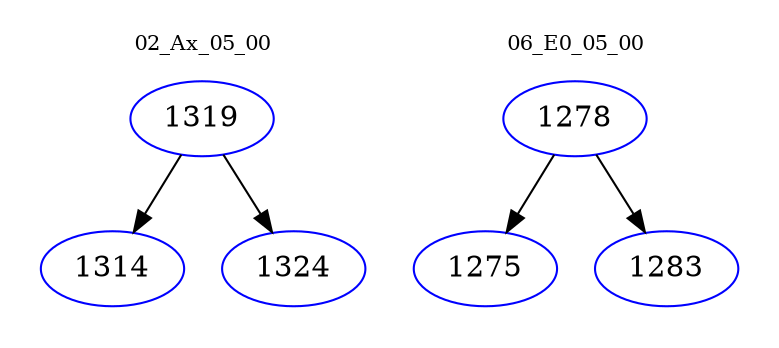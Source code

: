digraph{
subgraph cluster_0 {
color = white
label = "02_Ax_05_00";
fontsize=10;
T0_1319 [label="1319", color="blue"]
T0_1319 -> T0_1314 [color="black"]
T0_1314 [label="1314", color="blue"]
T0_1319 -> T0_1324 [color="black"]
T0_1324 [label="1324", color="blue"]
}
subgraph cluster_1 {
color = white
label = "06_E0_05_00";
fontsize=10;
T1_1278 [label="1278", color="blue"]
T1_1278 -> T1_1275 [color="black"]
T1_1275 [label="1275", color="blue"]
T1_1278 -> T1_1283 [color="black"]
T1_1283 [label="1283", color="blue"]
}
}
